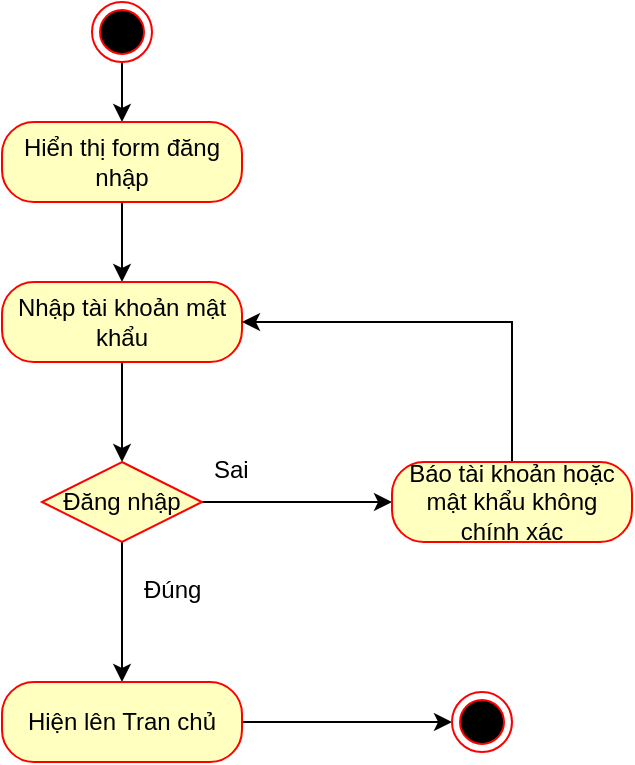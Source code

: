 <mxfile version="15.6.2" type="github">
  <diagram id="Vb3b1w7tOggZKiGW4i6m" name="Page-1">
    <mxGraphModel dx="1422" dy="794" grid="1" gridSize="10" guides="1" tooltips="1" connect="1" arrows="1" fold="1" page="1" pageScale="1" pageWidth="827" pageHeight="1169" math="0" shadow="0">
      <root>
        <mxCell id="0" />
        <mxCell id="1" parent="0" />
        <mxCell id="Z9xd57F3fZL-k_UrVPD2-34" style="edgeStyle=orthogonalEdgeStyle;rounded=0;orthogonalLoop=1;jettySize=auto;html=1;entryX=0.5;entryY=0;entryDx=0;entryDy=0;" edge="1" parent="1" source="Z9xd57F3fZL-k_UrVPD2-22" target="Z9xd57F3fZL-k_UrVPD2-23">
          <mxGeometry relative="1" as="geometry" />
        </mxCell>
        <mxCell id="Z9xd57F3fZL-k_UrVPD2-22" value="" style="ellipse;html=1;shape=endState;fillColor=#000000;strokeColor=#ff0000;" vertex="1" parent="1">
          <mxGeometry x="370" y="100" width="30" height="30" as="geometry" />
        </mxCell>
        <mxCell id="Z9xd57F3fZL-k_UrVPD2-35" style="edgeStyle=orthogonalEdgeStyle;rounded=0;orthogonalLoop=1;jettySize=auto;html=1;" edge="1" parent="1" source="Z9xd57F3fZL-k_UrVPD2-23" target="Z9xd57F3fZL-k_UrVPD2-25">
          <mxGeometry relative="1" as="geometry" />
        </mxCell>
        <mxCell id="Z9xd57F3fZL-k_UrVPD2-23" value="Hiển thị form đăng nhập" style="rounded=1;whiteSpace=wrap;html=1;arcSize=40;fontColor=#000000;fillColor=#ffffc0;strokeColor=#ff0000;" vertex="1" parent="1">
          <mxGeometry x="325" y="160" width="120" height="40" as="geometry" />
        </mxCell>
        <mxCell id="Z9xd57F3fZL-k_UrVPD2-37" style="edgeStyle=orthogonalEdgeStyle;rounded=0;orthogonalLoop=1;jettySize=auto;html=1;entryX=0.5;entryY=0;entryDx=0;entryDy=0;" edge="1" parent="1" source="Z9xd57F3fZL-k_UrVPD2-25" target="Z9xd57F3fZL-k_UrVPD2-26">
          <mxGeometry relative="1" as="geometry" />
        </mxCell>
        <mxCell id="Z9xd57F3fZL-k_UrVPD2-25" value="Nhập tài khoản mật khẩu" style="rounded=1;whiteSpace=wrap;html=1;arcSize=40;fontColor=#000000;fillColor=#ffffc0;strokeColor=#ff0000;" vertex="1" parent="1">
          <mxGeometry x="325" y="240" width="120" height="40" as="geometry" />
        </mxCell>
        <mxCell id="Z9xd57F3fZL-k_UrVPD2-38" style="edgeStyle=orthogonalEdgeStyle;rounded=0;orthogonalLoop=1;jettySize=auto;html=1;entryX=0;entryY=0.5;entryDx=0;entryDy=0;" edge="1" parent="1" source="Z9xd57F3fZL-k_UrVPD2-26" target="Z9xd57F3fZL-k_UrVPD2-31">
          <mxGeometry relative="1" as="geometry" />
        </mxCell>
        <mxCell id="Z9xd57F3fZL-k_UrVPD2-39" style="edgeStyle=orthogonalEdgeStyle;rounded=0;orthogonalLoop=1;jettySize=auto;html=1;entryX=0.5;entryY=0;entryDx=0;entryDy=0;" edge="1" parent="1" source="Z9xd57F3fZL-k_UrVPD2-26" target="Z9xd57F3fZL-k_UrVPD2-32">
          <mxGeometry relative="1" as="geometry" />
        </mxCell>
        <mxCell id="Z9xd57F3fZL-k_UrVPD2-26" value="Đăng nhập" style="rhombus;whiteSpace=wrap;html=1;fillColor=#ffffc0;strokeColor=#ff0000;" vertex="1" parent="1">
          <mxGeometry x="345" y="330" width="80" height="40" as="geometry" />
        </mxCell>
        <mxCell id="Z9xd57F3fZL-k_UrVPD2-45" style="edgeStyle=orthogonalEdgeStyle;rounded=0;orthogonalLoop=1;jettySize=auto;html=1;entryX=1;entryY=0.5;entryDx=0;entryDy=0;" edge="1" parent="1" source="Z9xd57F3fZL-k_UrVPD2-31" target="Z9xd57F3fZL-k_UrVPD2-25">
          <mxGeometry relative="1" as="geometry">
            <mxPoint x="450" y="260" as="targetPoint" />
            <Array as="points">
              <mxPoint x="580" y="260" />
            </Array>
          </mxGeometry>
        </mxCell>
        <mxCell id="Z9xd57F3fZL-k_UrVPD2-31" value="Báo tài khoản hoặc mật khẩu không chính xác" style="rounded=1;whiteSpace=wrap;html=1;arcSize=40;fontColor=#000000;fillColor=#ffffc0;strokeColor=#ff0000;" vertex="1" parent="1">
          <mxGeometry x="520" y="330" width="120" height="40" as="geometry" />
        </mxCell>
        <mxCell id="Z9xd57F3fZL-k_UrVPD2-40" style="edgeStyle=orthogonalEdgeStyle;rounded=0;orthogonalLoop=1;jettySize=auto;html=1;" edge="1" parent="1" source="Z9xd57F3fZL-k_UrVPD2-32" target="Z9xd57F3fZL-k_UrVPD2-33">
          <mxGeometry relative="1" as="geometry" />
        </mxCell>
        <mxCell id="Z9xd57F3fZL-k_UrVPD2-32" value="Hiện lên Tran chủ" style="rounded=1;whiteSpace=wrap;html=1;arcSize=40;fontColor=#000000;fillColor=#ffffc0;strokeColor=#ff0000;" vertex="1" parent="1">
          <mxGeometry x="325" y="440" width="120" height="40" as="geometry" />
        </mxCell>
        <mxCell id="Z9xd57F3fZL-k_UrVPD2-33" value="" style="ellipse;html=1;shape=endState;fillColor=#000000;strokeColor=#ff0000;" vertex="1" parent="1">
          <mxGeometry x="550" y="445" width="30" height="30" as="geometry" />
        </mxCell>
        <mxCell id="Z9xd57F3fZL-k_UrVPD2-46" value="Đúng" style="text;strokeColor=none;fillColor=none;align=left;verticalAlign=top;spacingLeft=4;spacingRight=4;overflow=hidden;rotatable=0;points=[[0,0.5],[1,0.5]];portConstraint=eastwest;" vertex="1" parent="1">
          <mxGeometry x="390" y="380" width="100" height="26" as="geometry" />
        </mxCell>
        <mxCell id="Z9xd57F3fZL-k_UrVPD2-47" value="Sai" style="text;strokeColor=none;fillColor=none;align=left;verticalAlign=top;spacingLeft=4;spacingRight=4;overflow=hidden;rotatable=0;points=[[0,0.5],[1,0.5]];portConstraint=eastwest;" vertex="1" parent="1">
          <mxGeometry x="425" y="320" width="100" height="26" as="geometry" />
        </mxCell>
      </root>
    </mxGraphModel>
  </diagram>
</mxfile>
